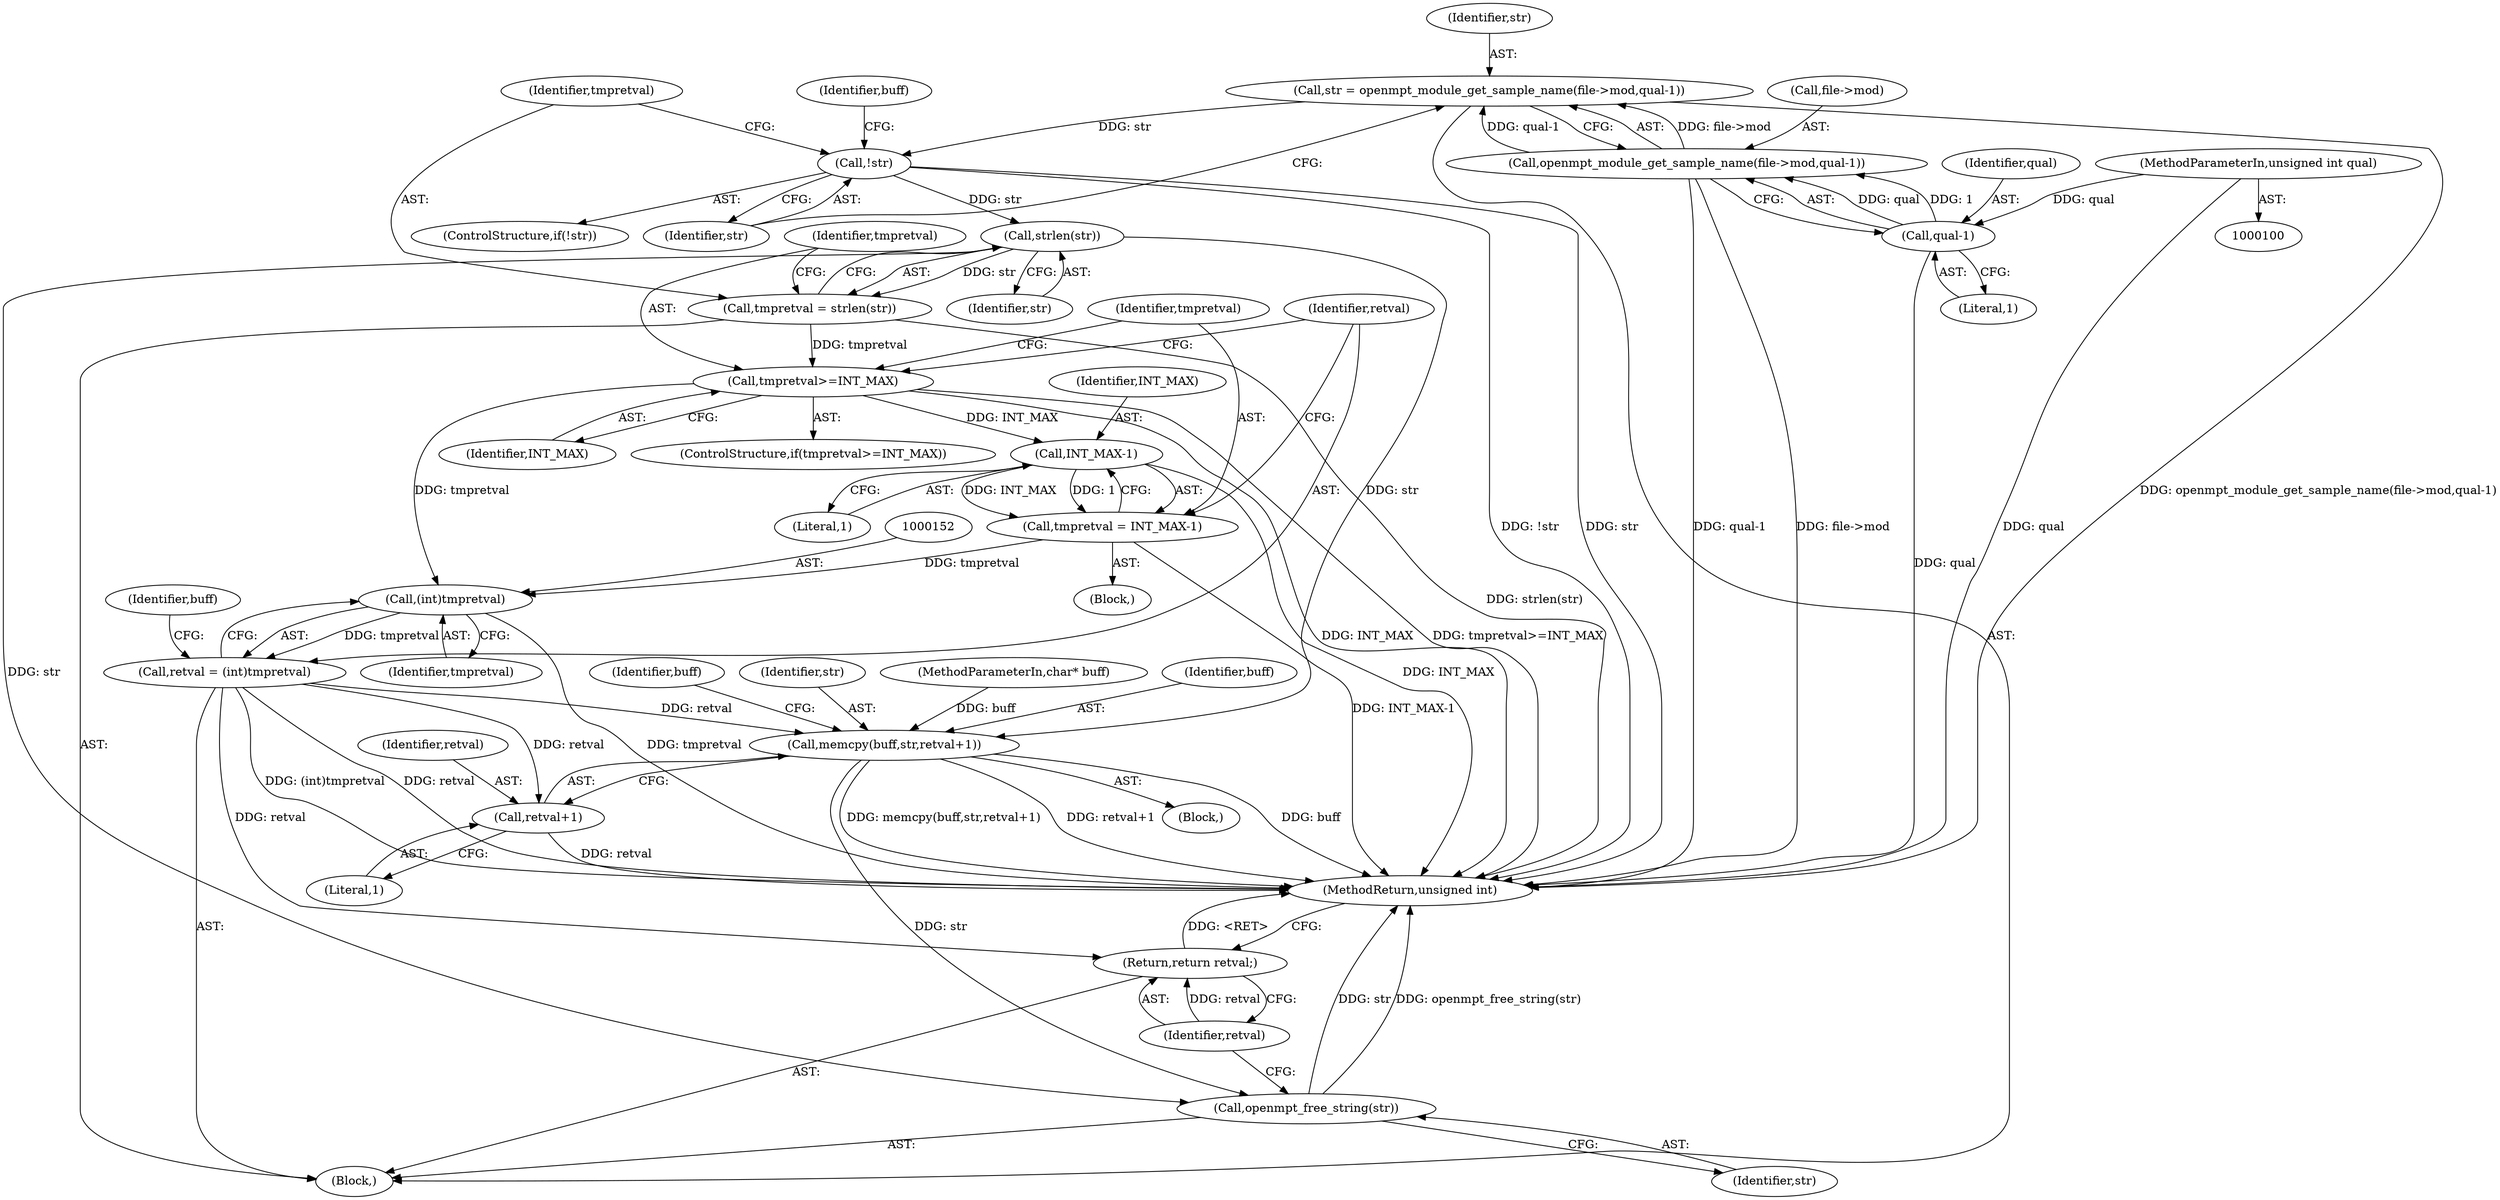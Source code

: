 digraph "1_openmpt_927688ddab43c2b203569de79407a899e734fabe_0@API" {
"1000137" [label="(Call,strlen(str))"];
"1000123" [label="(Call,!str)"];
"1000113" [label="(Call,str = openmpt_module_get_sample_name(file->mod,qual-1))"];
"1000115" [label="(Call,openmpt_module_get_sample_name(file->mod,qual-1))"];
"1000119" [label="(Call,qual-1)"];
"1000102" [label="(MethodParameterIn,unsigned int qual)"];
"1000135" [label="(Call,tmpretval = strlen(str))"];
"1000140" [label="(Call,tmpretval>=INT_MAX)"];
"1000146" [label="(Call,INT_MAX-1)"];
"1000144" [label="(Call,tmpretval = INT_MAX-1)"];
"1000151" [label="(Call,(int)tmpretval)"];
"1000149" [label="(Call,retval = (int)tmpretval)"];
"1000157" [label="(Call,memcpy(buff,str,retval+1))"];
"1000168" [label="(Call,openmpt_free_string(str))"];
"1000160" [label="(Call,retval+1)"];
"1000170" [label="(Return,return retval;)"];
"1000104" [label="(Block,)"];
"1000140" [label="(Call,tmpretval>=INT_MAX)"];
"1000148" [label="(Literal,1)"];
"1000116" [label="(Call,file->mod)"];
"1000172" [label="(MethodReturn,unsigned int)"];
"1000155" [label="(Identifier,buff)"];
"1000159" [label="(Identifier,str)"];
"1000170" [label="(Return,return retval;)"];
"1000102" [label="(MethodParameterIn,unsigned int qual)"];
"1000136" [label="(Identifier,tmpretval)"];
"1000113" [label="(Call,str = openmpt_module_get_sample_name(file->mod,qual-1))"];
"1000147" [label="(Identifier,INT_MAX)"];
"1000139" [label="(ControlStructure,if(tmpretval>=INT_MAX))"];
"1000142" [label="(Identifier,INT_MAX)"];
"1000138" [label="(Identifier,str)"];
"1000145" [label="(Identifier,tmpretval)"];
"1000103" [label="(MethodParameterIn,char* buff)"];
"1000171" [label="(Identifier,retval)"];
"1000127" [label="(Identifier,buff)"];
"1000169" [label="(Identifier,str)"];
"1000119" [label="(Call,qual-1)"];
"1000121" [label="(Literal,1)"];
"1000151" [label="(Call,(int)tmpretval)"];
"1000122" [label="(ControlStructure,if(!str))"];
"1000144" [label="(Call,tmpretval = INT_MAX-1)"];
"1000168" [label="(Call,openmpt_free_string(str))"];
"1000146" [label="(Call,INT_MAX-1)"];
"1000114" [label="(Identifier,str)"];
"1000153" [label="(Identifier,tmpretval)"];
"1000135" [label="(Call,tmpretval = strlen(str))"];
"1000124" [label="(Identifier,str)"];
"1000156" [label="(Block,)"];
"1000149" [label="(Call,retval = (int)tmpretval)"];
"1000160" [label="(Call,retval+1)"];
"1000158" [label="(Identifier,buff)"];
"1000165" [label="(Identifier,buff)"];
"1000162" [label="(Literal,1)"];
"1000157" [label="(Call,memcpy(buff,str,retval+1))"];
"1000150" [label="(Identifier,retval)"];
"1000120" [label="(Identifier,qual)"];
"1000141" [label="(Identifier,tmpretval)"];
"1000123" [label="(Call,!str)"];
"1000137" [label="(Call,strlen(str))"];
"1000161" [label="(Identifier,retval)"];
"1000115" [label="(Call,openmpt_module_get_sample_name(file->mod,qual-1))"];
"1000143" [label="(Block,)"];
"1000137" -> "1000135"  [label="AST: "];
"1000137" -> "1000138"  [label="CFG: "];
"1000138" -> "1000137"  [label="AST: "];
"1000135" -> "1000137"  [label="CFG: "];
"1000137" -> "1000135"  [label="DDG: str"];
"1000123" -> "1000137"  [label="DDG: str"];
"1000137" -> "1000157"  [label="DDG: str"];
"1000137" -> "1000168"  [label="DDG: str"];
"1000123" -> "1000122"  [label="AST: "];
"1000123" -> "1000124"  [label="CFG: "];
"1000124" -> "1000123"  [label="AST: "];
"1000127" -> "1000123"  [label="CFG: "];
"1000136" -> "1000123"  [label="CFG: "];
"1000123" -> "1000172"  [label="DDG: !str"];
"1000123" -> "1000172"  [label="DDG: str"];
"1000113" -> "1000123"  [label="DDG: str"];
"1000113" -> "1000104"  [label="AST: "];
"1000113" -> "1000115"  [label="CFG: "];
"1000114" -> "1000113"  [label="AST: "];
"1000115" -> "1000113"  [label="AST: "];
"1000124" -> "1000113"  [label="CFG: "];
"1000113" -> "1000172"  [label="DDG: openmpt_module_get_sample_name(file->mod,qual-1)"];
"1000115" -> "1000113"  [label="DDG: file->mod"];
"1000115" -> "1000113"  [label="DDG: qual-1"];
"1000115" -> "1000119"  [label="CFG: "];
"1000116" -> "1000115"  [label="AST: "];
"1000119" -> "1000115"  [label="AST: "];
"1000115" -> "1000172"  [label="DDG: qual-1"];
"1000115" -> "1000172"  [label="DDG: file->mod"];
"1000119" -> "1000115"  [label="DDG: qual"];
"1000119" -> "1000115"  [label="DDG: 1"];
"1000119" -> "1000121"  [label="CFG: "];
"1000120" -> "1000119"  [label="AST: "];
"1000121" -> "1000119"  [label="AST: "];
"1000119" -> "1000172"  [label="DDG: qual"];
"1000102" -> "1000119"  [label="DDG: qual"];
"1000102" -> "1000100"  [label="AST: "];
"1000102" -> "1000172"  [label="DDG: qual"];
"1000135" -> "1000104"  [label="AST: "];
"1000136" -> "1000135"  [label="AST: "];
"1000141" -> "1000135"  [label="CFG: "];
"1000135" -> "1000172"  [label="DDG: strlen(str)"];
"1000135" -> "1000140"  [label="DDG: tmpretval"];
"1000140" -> "1000139"  [label="AST: "];
"1000140" -> "1000142"  [label="CFG: "];
"1000141" -> "1000140"  [label="AST: "];
"1000142" -> "1000140"  [label="AST: "];
"1000145" -> "1000140"  [label="CFG: "];
"1000150" -> "1000140"  [label="CFG: "];
"1000140" -> "1000172"  [label="DDG: INT_MAX"];
"1000140" -> "1000172"  [label="DDG: tmpretval>=INT_MAX"];
"1000140" -> "1000146"  [label="DDG: INT_MAX"];
"1000140" -> "1000151"  [label="DDG: tmpretval"];
"1000146" -> "1000144"  [label="AST: "];
"1000146" -> "1000148"  [label="CFG: "];
"1000147" -> "1000146"  [label="AST: "];
"1000148" -> "1000146"  [label="AST: "];
"1000144" -> "1000146"  [label="CFG: "];
"1000146" -> "1000172"  [label="DDG: INT_MAX"];
"1000146" -> "1000144"  [label="DDG: INT_MAX"];
"1000146" -> "1000144"  [label="DDG: 1"];
"1000144" -> "1000143"  [label="AST: "];
"1000145" -> "1000144"  [label="AST: "];
"1000150" -> "1000144"  [label="CFG: "];
"1000144" -> "1000172"  [label="DDG: INT_MAX-1"];
"1000144" -> "1000151"  [label="DDG: tmpretval"];
"1000151" -> "1000149"  [label="AST: "];
"1000151" -> "1000153"  [label="CFG: "];
"1000152" -> "1000151"  [label="AST: "];
"1000153" -> "1000151"  [label="AST: "];
"1000149" -> "1000151"  [label="CFG: "];
"1000151" -> "1000172"  [label="DDG: tmpretval"];
"1000151" -> "1000149"  [label="DDG: tmpretval"];
"1000149" -> "1000104"  [label="AST: "];
"1000150" -> "1000149"  [label="AST: "];
"1000155" -> "1000149"  [label="CFG: "];
"1000149" -> "1000172"  [label="DDG: (int)tmpretval"];
"1000149" -> "1000172"  [label="DDG: retval"];
"1000149" -> "1000157"  [label="DDG: retval"];
"1000149" -> "1000160"  [label="DDG: retval"];
"1000149" -> "1000170"  [label="DDG: retval"];
"1000157" -> "1000156"  [label="AST: "];
"1000157" -> "1000160"  [label="CFG: "];
"1000158" -> "1000157"  [label="AST: "];
"1000159" -> "1000157"  [label="AST: "];
"1000160" -> "1000157"  [label="AST: "];
"1000165" -> "1000157"  [label="CFG: "];
"1000157" -> "1000172"  [label="DDG: memcpy(buff,str,retval+1)"];
"1000157" -> "1000172"  [label="DDG: retval+1"];
"1000157" -> "1000172"  [label="DDG: buff"];
"1000103" -> "1000157"  [label="DDG: buff"];
"1000157" -> "1000168"  [label="DDG: str"];
"1000168" -> "1000104"  [label="AST: "];
"1000168" -> "1000169"  [label="CFG: "];
"1000169" -> "1000168"  [label="AST: "];
"1000171" -> "1000168"  [label="CFG: "];
"1000168" -> "1000172"  [label="DDG: str"];
"1000168" -> "1000172"  [label="DDG: openmpt_free_string(str)"];
"1000160" -> "1000162"  [label="CFG: "];
"1000161" -> "1000160"  [label="AST: "];
"1000162" -> "1000160"  [label="AST: "];
"1000160" -> "1000172"  [label="DDG: retval"];
"1000170" -> "1000104"  [label="AST: "];
"1000170" -> "1000171"  [label="CFG: "];
"1000171" -> "1000170"  [label="AST: "];
"1000172" -> "1000170"  [label="CFG: "];
"1000170" -> "1000172"  [label="DDG: <RET>"];
"1000171" -> "1000170"  [label="DDG: retval"];
}
